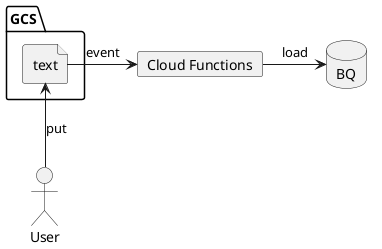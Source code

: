 @startuml
actor User as user
package "GCS" as gcs {
    file text
}

card "Cloud Functions" as cf
database BQ as bq


user -up-> text : put
text -> cf : event
cf -> bq : load
@enduml